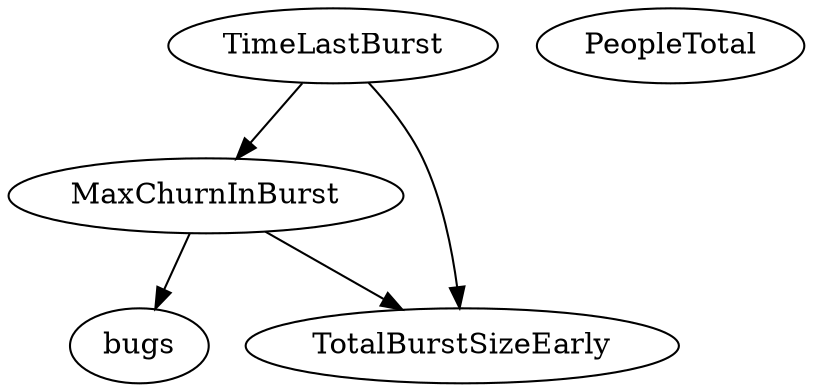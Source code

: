 digraph {
   TimeLastBurst;
   PeopleTotal;
   bugs;
   MaxChurnInBurst;
   TotalBurstSizeEarly;
   TimeLastBurst -> MaxChurnInBurst;
   TimeLastBurst -> TotalBurstSizeEarly;
   MaxChurnInBurst -> bugs;
   MaxChurnInBurst -> TotalBurstSizeEarly;
}
